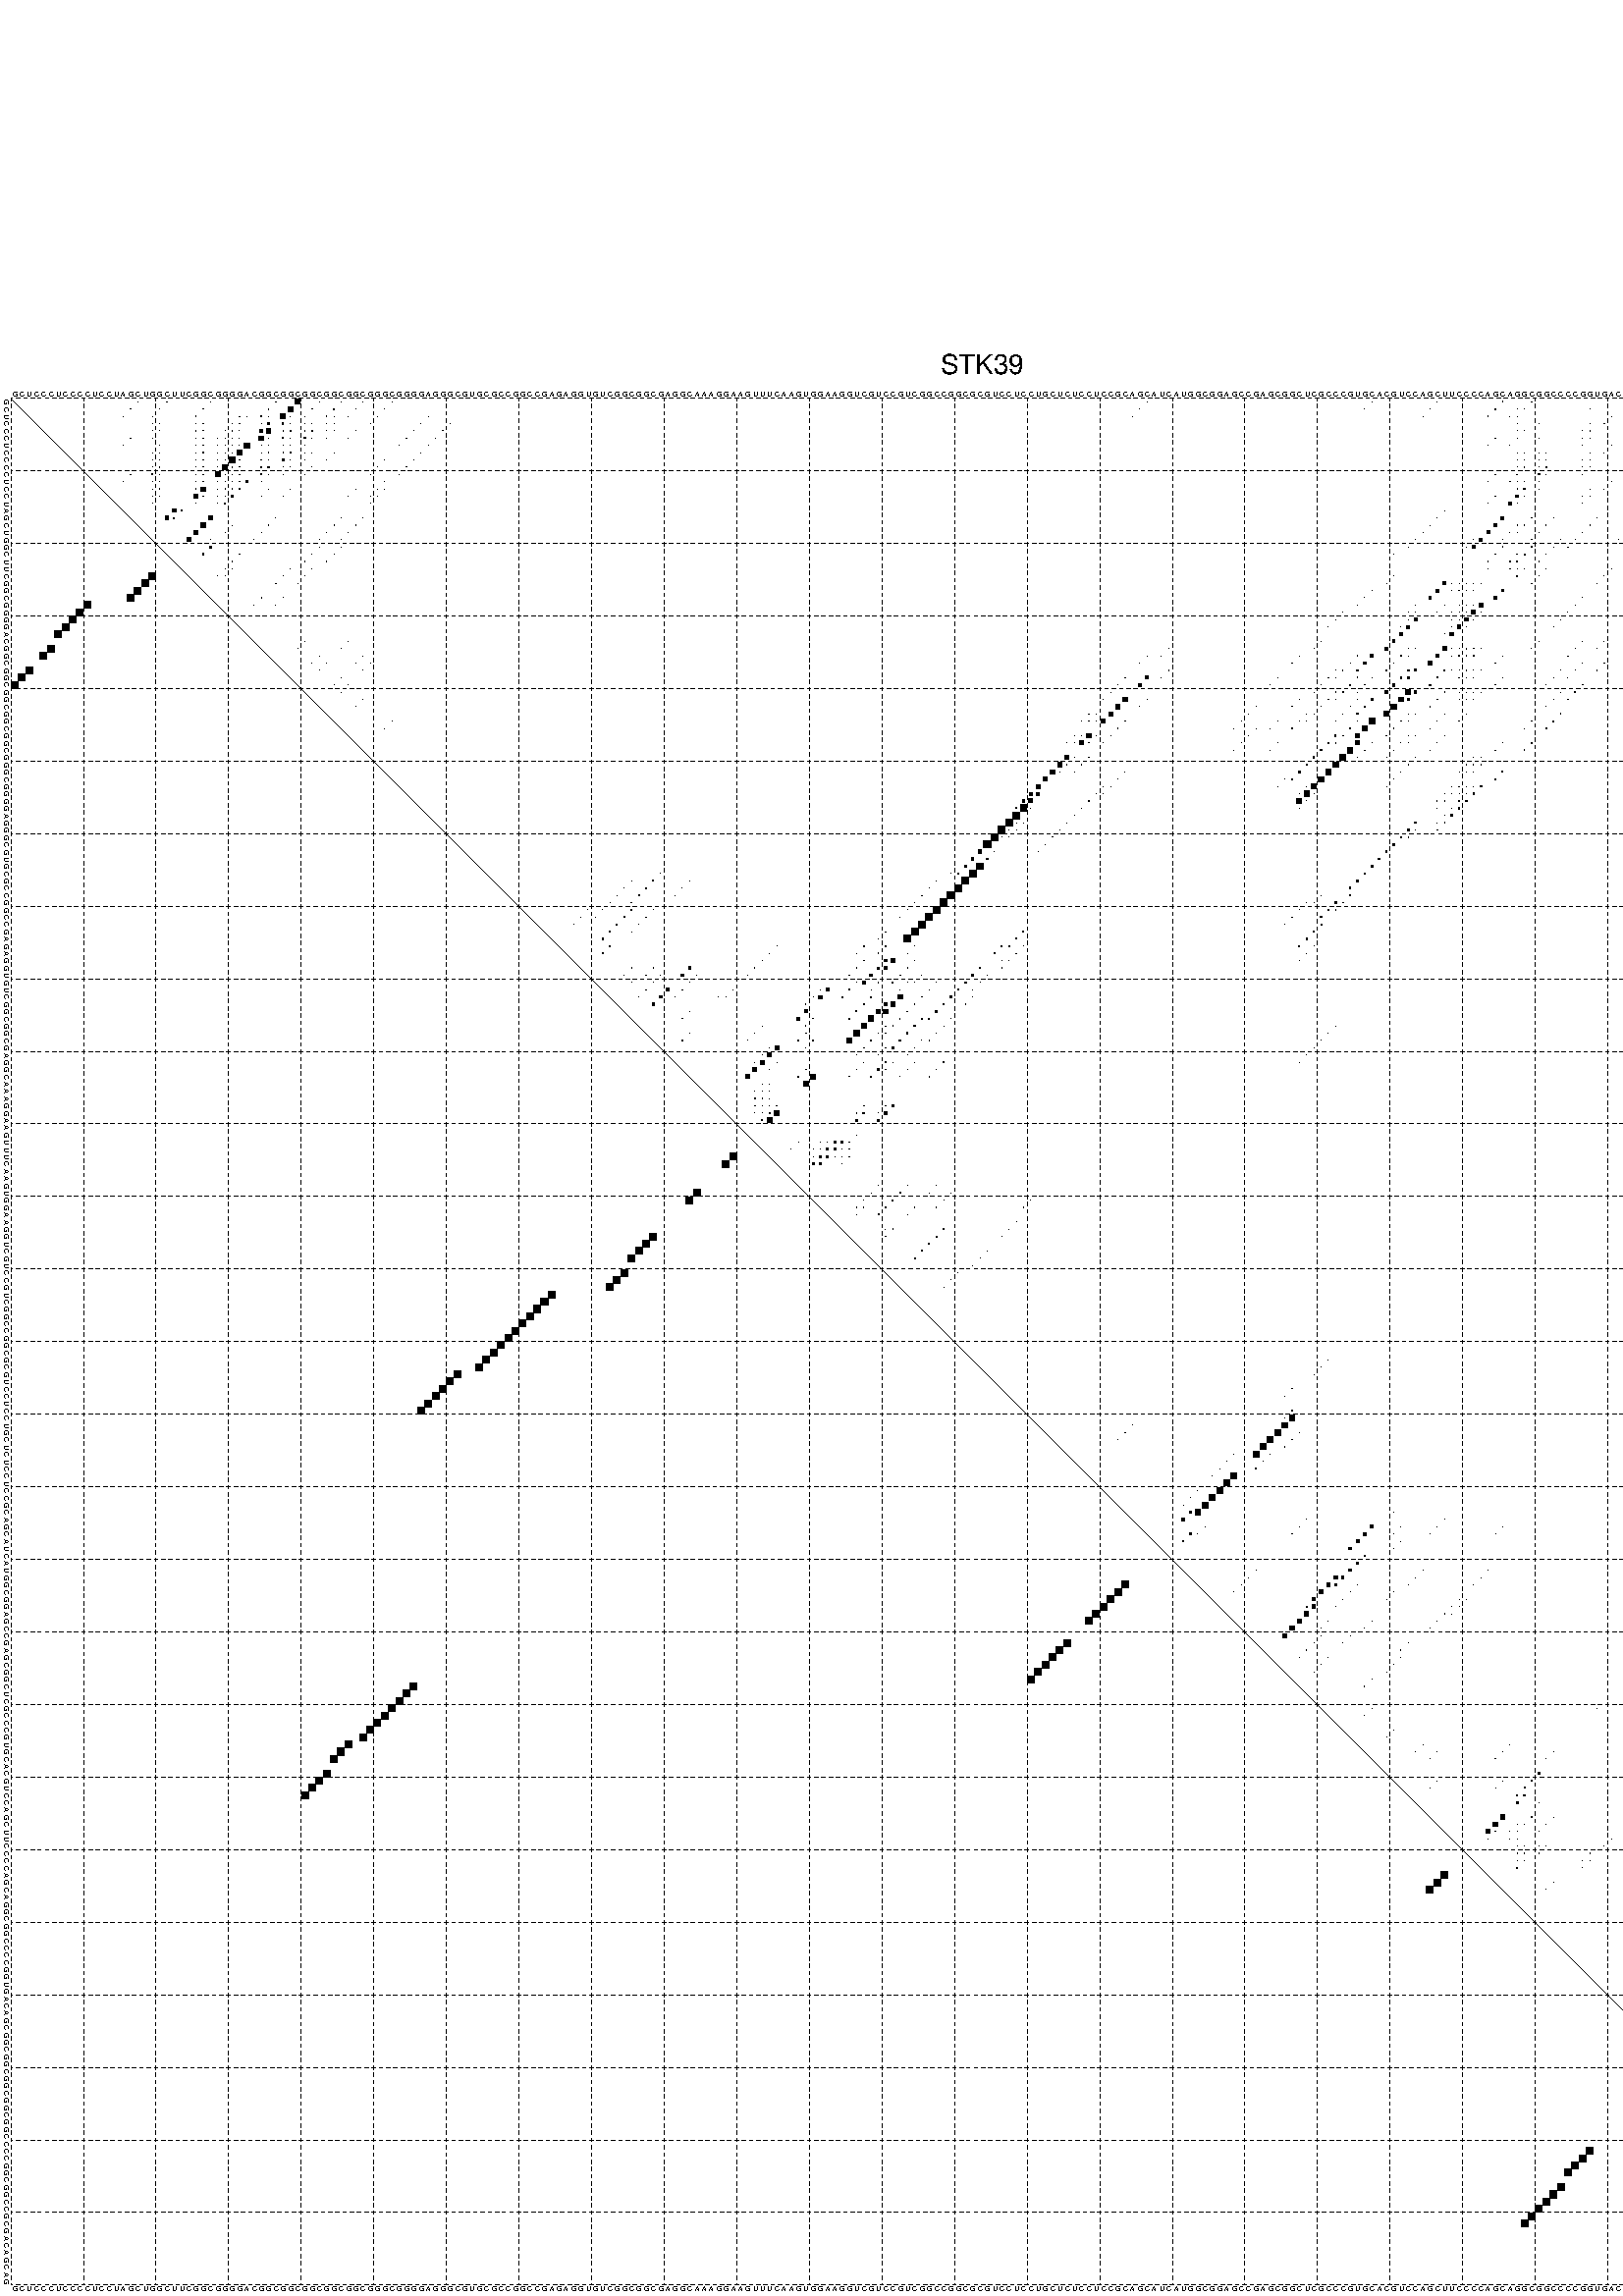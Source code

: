 %!PS-Adobe-3.0 EPSF-3.0
%%BoundingBox: 0 0 700 720
%%DocumentFonts: Helvetica
%%Pages: 1
%%EndComments

% Program options: --noLP 

% This file contains the square roots of probabilities in the form
% i  j  sqrt(p(i,j)) ubox

/DPdict 100 dict def

DPdict begin

%%BeginProlog

/logscale false def
/lpmin 1e-05 log def
/DataVisible  [ true true true true] def
/DataTitles   [ false false false false ] def
/min { 2 copy gt { exch } if pop } bind def
/max { 2 copy lt { exch } if pop } bind def
/box { %size x y box - draws box centered on x,y
   2 index 0.5 mul sub            % x -= 0.5
   exch 2 index 0.5 mul sub exch  % y -= 0.5
   3 -1 roll dup rectfill
} bind def
/ubox {
   logscale {
      log dup add lpmin div 1 exch sub dup 0 lt { pop 0 } if
   } if
   3 1 roll
   exch len exch sub 1 add box
} bind def
/lbox {
   3 1 roll
   len exch sub 1 add box
} bind def
/drawseq { % print sequence along all 4 sides
[ [0.7 -0.3 0 ]
  [0.7 0.7 len add 0]
  [-0.3 len sub -0.4 -90]
  [-0.3 len sub 0.7 len add -90]
] {
   gsave
    aload pop rotate translate
    0 1 len 1 sub {
     dup 0 moveto
     sequence exch 1 getinterval
     show
    } for
   grestore
  } forall
} bind def
/drawgrid{
  gsave
  0.5 dup translate
  0.01 setlinewidth
  len log 0.9 sub cvi 10 exch exp  % grid spacing
  dup 1 gt {
     dup dup 20 div dup 2 array astore exch 40 div setdash
  } { [0.3 0.7] 0.1 setdash } ifelse
  0 exch len {
     dup dup
     0 moveto
     len lineto
     dup
     len exch sub 0 exch moveto
     len exch len exch sub lineto
     stroke
  } for
  [] 0 setdash
  0.04 setlinewidth
  currentdict /cutpoint known {
    cutpoint 1 sub
    dup dup -1 moveto len 1 add lineto
    len exch sub dup
    -1 exch moveto len 1 add exch lineto
    stroke
  } if
  % draw diagonal
  0 len moveto len 0 lineto stroke
  grestore
} bind def
/drawTitle {
  currentdict /DPtitle known {
    % center title text
    /Helvetica findfont 10 scalefont setfont
    360 705 moveto DPtitle dup stringwidth pop 2 div neg 0 rmoveto show
  } if
} bind def
/prepareCoords {
  0 1 3 {
    % check whether we want to display current data
    dup DataVisible exch get
    {
      % check whether we've actually got some data
      DataSource exch get dup currentdict exch known {
        % data source s_j is present, so find length of array
        currentdict exch get length 
      } { pop 0 } ifelse
    } if
  } for
  exch dup 5 -1 roll add 4 -1 roll dup 5 1 roll 4 -1 roll add max
  len add 3 add 700 exch div dup scale
  exch 1 add exch 1 add translate
} bind def
/utri{ % i j prob utri
  gsave
  0.5 dup translate
  1 min 2 div
  0.85 mul 0.15 add 0.95  0.33
  3 1 roll % prepare hsb color
  sethsbcolor
  % now produce the coordinates for lines
  exch 1 sub dup len exch sub dup 4 -1 roll dup 3 1 roll dup len exch sub
  moveto lineto lineto closepath fill
  grestore
} bind def
/uUDmotif{ % i j uUDmotif
  gsave
  0.5 dup translate
  1 min 2 div
  0.85 mul 0.15 add 0.95 0.6
  3 1 roll % prepare hsb color
  sethsbcolor
  % now produce the coordinates for lines
  exch 1 sub dup len exch sub dup 4 -1 roll dup 3 1 roll dup len exch sub
  moveto lineto lineto closepath fill
  grestore
} bind def
/lUDmotif{ % i j lUDmotif
  gsave
  0.5 dup translate
  1 min 2 div
  0.85 mul 0.15 add 0.95 0.6
  3 1 roll % prepare hsb color
  sethsbcolor
  % now produce the coordinates for lines
  dup len exch sub dup 4 -1 roll 1 sub dup 3 1 roll dup len exch sub
  moveto lineto lineto closepath fill
  grestore
} bind def
/uHmotif{ % i j uHmotif
  gsave
  0.5 dup translate
  1 min 2 div
  0.85 mul 0.15 add 0.95  0.99
  3 1 roll % prepare hsb color
  sethsbcolor
  % now produce the coordinates for lines
  exch 1 sub dup len exch sub dup 4 -1 roll dup 3 1 roll dup len exch sub
  moveto lineto lineto closepath fill
  grestore
} bind def
/lHmotif{ % i j lHmotif
  gsave
  0.5 dup translate
  1 min 2 div
  0.85 mul 0.15 add 0.95  0.99
  3 1 roll % prepare hsb color
  sethsbcolor
  % now produce the coordinates for lines
  dup len exch sub dup 4 -1 roll 1 sub dup 3 1 roll dup len exch sub
  moveto lineto lineto closepath fill
  grestore
} bind def
/uImotif{ % i j k l uImotif
  gsave
  0.5 dup translate
  1 min 2 div
  0.85 mul 0.15 add 0.95  0.99
  3 1 roll % prepare hsb color
  sethsbcolor
  % now produce the coordinates for lines
  1 sub dup 5 1 roll exch len exch sub dup 5 1 roll 3 -1 roll dup
  5 1 roll exch 4 1 roll 3 1 roll exch 1 sub len exch sub dup 3 1 roll
  moveto lineto lineto lineto closepath fill
  grestore
} bind def
/lImotif{ % i j k l lImotif
  gsave
  0.5 dup translate
  1 min 2 div
  0.85 mul 0.15 add 0.95  0.99
  3 1 roll % prepare hsb color
  sethsbcolor
  % now produce the coordinates for lines
  4 -1 roll 1 sub dup 5 1 roll exch 1 sub len exch sub dup 3 -1 roll exch
  5 -1 roll len exch sub dup 6 -1 roll dup 3 1 roll 7 4 roll
  moveto lineto lineto lineto closepath fill
  grestore
} bind def
/drawDataSquareBottom { % x v n dataSquareBottom draw box
  len add 2 add exch lbox
} bind def
/drawDataSquareTop { % x v n dataSquareBottom draw box
  neg 1 sub exch lbox
} bind def
/drawDataSquareLeft { % y v n dataSquareBottom draw box
  neg 1 sub 3 1 roll lbox
} bind def
/drawDataSquareRight { % y v n dataSquareBottom draw box
  % use size x y box to draw box
  2 add len add 3 1 roll lbox
} bind def
/drawDataSquareBottomHSB { % x v h s b n dataSquareBottomHSB draw box
  % use size x y box to draw box
  len add 2 add 5 1 roll sethsbcolor lbox
} bind def
/drawDataSquareTopHSB { % x v h s b n dataSquareBottomHSB draw box
  % use size x y box to draw box
  neg 1 sub 5 1 roll sethsbcolor lbox
} bind def
/drawDataSquareLeftHSB { % x v h s b n dataSquareLeftHSB draw box
  % use size x y box to draw box
  neg 1 sub 6 1 roll sethsbcolor lbox
} bind def
/drawDataSquareRightHSB { % x v h s b n dataSquareLeftHSB draw box
  % use size x y box to draw box
  2 add len add 6 1 roll sethsbcolor lbox
} bind def
/drawDataTitleBottom {
  /Helvetica findfont 0.95 scalefont setfont
  0 -1.4 3 -1 roll sub moveto 
  dup stringwidth pop neg 0 rmoveto   
  show
} bind def
/drawDataTitleTop {
  /Helvetica findfont 0.95 scalefont setfont
  0 len 1.6 add 3 -1 roll add moveto 
  dup stringwidth pop neg 0 rmoveto   
  show
} bind def
/drawDataTitleLeft {
  /Helvetica findfont 0.95 scalefont setfont
  neg 1.4 sub len 1 add moveto 
  dup stringwidth pop 0 exch rmoveto -90 rotate
  show 90 rotate
} bind def
/drawDataTitleRight {
  /Helvetica findfont 0.95 scalefont setfont
  1.6 add len add len 1 add moveto 
  dup stringwidth pop 0 exch rmoveto -90 rotate
  show 90 rotate
} bind def
% do not modify the arrays below unless you know what you're doing!
/DataSource     [ /topData /leftData /bottomData /rightData ] def
/DataDrawBox    [ /drawDataSquareTop  /drawDataSquareLeft /drawDataSquareBottom /drawDataSquareRight] def
/DataDrawBoxHSB [ /drawDataSquareTopHSB /drawDataSquareLeftHSB /drawDataSquareBottomHSB /drawDataSquareRightHSB ] def
/DataDrawTitle  [ /drawDataTitleTop /drawDataTitleLeft /drawDataTitleBottom /drawDataTitleRight ] def
% this is the logic to parse the auxiliary linear data
% given in arrays topData, leftData, bottomData, and rightData
% See also the Boolean arrays DataVisible and DataTitles that
% are used to control which part of data will be visible
/drawData {
  0 1 3 {
    % check whether we want to display current data
    dup DataVisible exch get
    {
      % check whether we've actually got some data
      dup DataSource exch get dup currentdict exch known {
        % data source s_j is present, so we load the
        % corresponding data array a and loop over all data sets a[i]
        currentdict exch get dup length 1 sub 0 1 3 -1 roll {
          dup dup
          % now on stack: j a i i i
          % load data set, i.e. a[i]
          4 -1 roll         % j i i i a
          dup 3 -1 roll get dup % j i i a a[i] a[i]
          % 1. check whether we need to process data set title
          6 -1 roll dup 7 1 roll DataTitles exch get {
            % get current title drawing function key
            6 -1 roll dup 7 1 roll DataDrawTitle exch get
            % now on stack: ... j i i a a[i] a[i] title_draw_key
            % get current title and execute drawing function
            exch 0 get exch currentdict exch get 5 -1 roll exch exec
          } { % remove unused variables
              pop 3 -1 roll pop
          } ifelse
          % now on stack: ... j i a a[i]
          % 2. process actual data a[k] for 1 <= k < n
          dup length 1 sub 1 exch getinterval { 
            % on stack: j i a a[i][k]
            gsave
            dup length 2 eq { % print black box if two-valued
              % get box drawing function
              4 -1 roll dup 5 1 roll DataDrawBox exch get currentdict exch get exch
              aload pop 5 -1 roll dup 6 1 roll 4 -1 roll exec
            } {
              dup length 5 eq { % print box with hsb color
                % get box drawing function
                4 -1 roll dup 5 1 roll DataDrawBoxHSB exch get currentdict exch get exch
                % on stack: j i a f a[i]
                % load data array and prepare for drawing
                aload pop 8 -1 roll dup 9 1 roll 7 -1 roll exec
              } { pop } ifelse
            } ifelse
            grestore
          } forall
          exch pop 
          % left on stack: j a
        } for
        
      } if
    } if
  } for
} bind def

%%EndProlog

/DPtitle {
  (STK39)
} def

/sequence { (\
GCUCCCUCCCCUCCUAGCUGGCUUCGGCGGGGACGGCGGCGGCGGCGGCGGGCGGGGAGGGCGUGCGCCGGCCGAGAGGUGUCGGCGGCGAGGCAAAGGAAGUUUCAAGUGGAAGGUCGUCCGUCGGCCGGCGCGUCCUCCUGCUCUCCUCCGCAGCAUCAUGGCGGAGCCGAGCGGCUCGCCCGUGCACGUCCAGCUUCCCCAGCAGGCGGCCCCGGUGACAGCGGCGGCGGCGGCGGCCCCGGCGGCCGCGAC\
AGCAG\
) } def
/len { sequence length } bind def

% BEGIN linear data array

/topData [
] def

/leftData [
] def

/bottomData [
] def

/rightData [
] def

% END linear data arrays

%Finally, prepare canvas

%draw title
drawTitle

%prepare coordinate system, draw grid and sequence
/Helvetica findfont 0.95 scalefont setfont

%prepare coordinate system
prepareCoords

%draw sequence arround grid
drawseq

%draw grid
drawgrid

%draw auxiliary linear data (if available)
drawData

%data (commands) starts here

%start of quadruplex data

%start of Hmotif data

%start of Imotif data
%start of base pair probability data
1 18 0.03 ubox
1 22 0.029 ubox
1 28 0.044 ubox
1 37 0.087 ubox
1 40 0.662 ubox
1 43 0.027 ubox
1 46 0.08 ubox
1 49 0.007 ubox
1 53 0.011 ubox
1 157 0.005 ubox
1 188 0.003 ubox
1 197 0.025 ubox
1 206 0.098 ubox
1 210 0.007 ubox
1 225 0.023 ubox
1 228 0.004 ubox
1 231 0.006 ubox
1 234 0.03 ubox
1 237 0.007 ubox
1 252 0.009 ubox
1 258 0.564 ubox
2 17 0.03 ubox
2 21 0.029 ubox
2 27 0.044 ubox
2 36 0.086 ubox
2 39 0.663 ubox
2 42 0.027 ubox
2 45 0.08 ubox
2 48 0.007 ubox
2 52 0.011 ubox
2 156 0.005 ubox
2 187 0.003 ubox
2 196 0.025 ubox
2 205 0.098 ubox
2 208 0.008 ubox
2 209 0.007 ubox
2 218 0.003 ubox
2 224 0.023 ubox
2 227 0.004 ubox
2 230 0.006 ubox
2 233 0.03 ubox
2 236 0.007 ubox
2 251 0.009 ubox
2 257 0.564 ubox
2 260 0.016 ubox
3 16 0.028 ubox
3 20 0.028 ubox
3 26 0.041 ubox
3 32 0.008 ubox
3 33 0.023 ubox
3 35 0.082 ubox
3 36 0.004 ubox
3 38 0.639 ubox
3 39 0.034 ubox
3 41 0.026 ubox
3 44 0.077 ubox
3 45 0.003 ubox
3 47 0.007 ubox
3 51 0.011 ubox
3 58 0.006 ubox
3 155 0.004 ubox
3 195 0.023 ubox
3 204 0.092 ubox
3 207 0.008 ubox
3 208 0.007 ubox
3 221 0.02 ubox
3 223 0.019 ubox
3 229 0.006 ubox
3 232 0.029 ubox
3 235 0.007 ubox
3 254 0.083 ubox
3 256 0.528 ubox
3 259 0.016 ubox
4 20 0.004 ubox
4 21 0.01 ubox
4 26 0.016 ubox
4 27 0.023 ubox
4 31 0.015 ubox
4 32 0.028 ubox
4 35 0.02 ubox
4 36 0.382 ubox
4 38 0.168 ubox
4 39 0.034 ubox
4 41 0.068 ubox
4 42 0.022 ubox
4 44 0.034 ubox
4 45 0.005 ubox
4 50 0.011 ubox
4 57 0.007 ubox
4 61 0.014 ubox
4 208 0.006 ubox
4 211 0.007 ubox
4 218 0.017 ubox
4 220 0.025 ubox
4 227 0.004 ubox
4 232 0.007 ubox
4 233 0.004 ubox
4 235 0.008 ubox
4 253 0.107 ubox
5 20 0.01 ubox
5 21 0.023 ubox
5 26 0.027 ubox
5 27 0.021 ubox
5 30 0.018 ubox
5 31 0.028 ubox
5 32 0.007 ubox
5 35 0.383 ubox
5 36 0.596 ubox
5 38 0.035 ubox
5 39 0.102 ubox
5 41 0.043 ubox
5 42 0.11 ubox
5 44 0.005 ubox
5 45 0.005 ubox
5 48 0.01 ubox
5 56 0.007 ubox
5 60 0.016 ubox
5 208 0.005 ubox
5 209 0.01 ubox
5 217 0.017 ubox
5 218 0.028 ubox
5 226 0.004 ubox
5 227 0.005 ubox
5 230 0.026 ubox
5 232 0.005 ubox
5 233 0.011 ubox
5 235 0.005 ubox
5 236 0.003 ubox
6 17 0.03 ubox
6 20 0.024 ubox
6 26 0.023 ubox
6 27 0.004 ubox
6 29 0.018 ubox
6 30 0.028 ubox
6 31 0.007 ubox
6 32 0.006 ubox
6 35 0.597 ubox
6 36 0.014 ubox
6 38 0.103 ubox
6 39 0.053 ubox
6 41 0.16 ubox
6 42 0.007 ubox
6 44 0.005 ubox
6 47 0.01 ubox
6 55 0.007 ubox
6 59 0.016 ubox
6 205 0.007 ubox
6 208 0.02 ubox
6 211 0.005 ubox
6 217 0.028 ubox
6 218 0.004 ubox
6 224 0.004 ubox
6 226 0.005 ubox
6 229 0.026 ubox
6 232 0.011 ubox
6 235 0.01 ubox
6 257 0.011 ubox
6 260 0.016 ubox
7 16 0.031 ubox
7 21 0.004 ubox
7 26 0.005 ubox
7 27 0.004 ubox
7 29 0.027 ubox
7 30 0.007 ubox
7 31 0.006 ubox
7 32 0.005 ubox
7 33 0.724 ubox
7 35 0.009 ubox
7 36 0.007 ubox
7 38 0.051 ubox
7 39 0.039 ubox
7 41 0.011 ubox
7 54 0.007 ubox
7 58 0.017 ubox
7 204 0.007 ubox
7 207 0.02 ubox
7 217 0.004 ubox
7 221 0.006 ubox
7 223 0.003 ubox
7 254 0.26 ubox
7 256 0.011 ubox
7 259 0.016 ubox
8 20 0.006 ubox
8 21 0.023 ubox
8 26 0.013 ubox
8 27 0.028 ubox
8 29 0.009 ubox
8 30 0.007 ubox
8 31 0.006 ubox
8 32 0.729 ubox
8 35 0.007 ubox
8 36 0.076 ubox
8 38 0.057 ubox
8 39 0.182 ubox
8 41 0.003 ubox
8 42 0.005 ubox
8 45 0.01 ubox
8 57 0.017 ubox
8 208 0.006 ubox
8 209 0.003 ubox
8 211 0.016 ubox
8 212 0.009 ubox
8 218 0.014 ubox
8 220 0.006 ubox
8 227 0.025 ubox
8 230 0.006 ubox
8 233 0.01 ubox
8 235 0.006 ubox
8 253 0.261 ubox
9 20 0.023 ubox
9 21 0.019 ubox
9 26 0.03 ubox
9 27 0.026 ubox
9 29 0.007 ubox
9 30 0.007 ubox
9 31 0.729 ubox
9 32 0.039 ubox
9 35 0.075 ubox
9 36 0.109 ubox
9 38 0.184 ubox
9 39 0.005 ubox
9 41 0.005 ubox
9 44 0.01 ubox
9 52 0.008 ubox
9 56 0.017 ubox
9 208 0.006 ubox
9 209 0.004 ubox
9 211 0.032 ubox
9 212 0.01 ubox
9 217 0.014 ubox
9 218 0.004 ubox
9 226 0.025 ubox
9 227 0.006 ubox
9 229 0.006 ubox
9 232 0.01 ubox
9 233 0.006 ubox
9 235 0.006 ubox
10 20 0.018 ubox
10 21 0.086 ubox
10 26 0.027 ubox
10 27 0.012 ubox
10 29 0.007 ubox
10 30 0.729 ubox
10 31 0.039 ubox
10 32 0.015 ubox
10 35 0.11 ubox
10 36 0.192 ubox
10 38 0.005 ubox
10 39 0.006 ubox
10 42 0.01 ubox
10 51 0.008 ubox
10 55 0.017 ubox
10 208 0.007 ubox
10 209 0.034 ubox
10 211 0.026 ubox
10 212 0.068 ubox
10 217 0.004 ubox
10 218 0.005 ubox
10 226 0.006 ubox
10 227 0.006 ubox
10 230 0.007 ubox
10 232 0.006 ubox
10 233 0.006 ubox
10 235 0.004 ubox
11 17 0.021 ubox
11 20 0.087 ubox
11 21 0.004 ubox
11 26 0.012 ubox
11 27 0.004 ubox
11 29 0.729 ubox
11 30 0.04 ubox
11 31 0.015 ubox
11 32 0.02 ubox
11 35 0.192 ubox
11 36 0.006 ubox
11 38 0.006 ubox
11 41 0.009 ubox
11 50 0.008 ubox
11 54 0.017 ubox
11 205 0.009 ubox
11 208 0.06 ubox
11 211 0.169 ubox
11 212 0.005 ubox
11 217 0.005 ubox
11 224 0.024 ubox
11 226 0.006 ubox
11 229 0.007 ubox
11 232 0.006 ubox
11 235 0.004 ubox
11 257 0.01 ubox
11 260 0.031 ubox
12 16 0.022 ubox
12 20 0.004 ubox
12 21 0.005 ubox
12 26 0.005 ubox
12 27 0.052 ubox
12 29 0.039 ubox
12 30 0.012 ubox
12 31 0.019 ubox
12 32 0.024 ubox
12 33 0.232 ubox
12 35 0.004 ubox
12 52 0.003 ubox
12 204 0.009 ubox
12 207 0.059 ubox
12 208 0.003 ubox
12 209 0.003 ubox
12 211 0.012 ubox
12 221 0.006 ubox
12 223 0.023 ubox
12 254 0.024 ubox
12 256 0.009 ubox
12 259 0.031 ubox
13 20 0.009 ubox
13 21 0.067 ubox
13 26 0.052 ubox
13 27 0.545 ubox
13 29 0.017 ubox
13 30 0.023 ubox
13 31 0.028 ubox
13 32 0.234 ubox
13 36 0.004 ubox
13 39 0.009 ubox
13 48 0.007 ubox
13 51 0.003 ubox
13 52 0.017 ubox
13 208 0.033 ubox
13 209 0.205 ubox
13 211 0.005 ubox
13 218 0.009 ubox
13 220 0.007 ubox
13 227 0.007 ubox
13 230 0.005 ubox
13 253 0.025 ubox
14 20 0.069 ubox
14 21 0.01 ubox
14 26 0.545 ubox
14 27 0.016 ubox
14 29 0.024 ubox
14 30 0.029 ubox
14 31 0.234 ubox
14 35 0.004 ubox
14 38 0.009 ubox
14 47 0.007 ubox
14 50 0.003 ubox
14 51 0.017 ubox
14 205 0.034 ubox
14 208 0.343 ubox
14 209 0.009 ubox
14 217 0.009 ubox
14 218 0.007 ubox
14 224 0.003 ubox
14 226 0.007 ubox
14 229 0.005 ubox
14 257 0.013 ubox
14 260 0.188 ubox
15 20 0.012 ubox
15 26 0.015 ubox
15 29 0.026 ubox
15 30 0.216 ubox
15 50 0.015 ubox
15 204 0.032 ubox
15 207 0.342 ubox
15 208 0.017 ubox
15 217 0.007 ubox
15 223 0.003 ubox
15 256 0.013 ubox
15 259 0.191 ubox
16 23 0.445 ubox
16 24 0.159 ubox
16 198 0.006 ubox
17 22 0.447 ubox
17 23 0.135 ubox
17 28 0.592 ubox
17 37 0.009 ubox
17 46 0.009 ubox
17 49 0.016 ubox
17 197 0.006 ubox
17 206 0.401 ubox
17 210 0.011 ubox
17 213 0.014 ubox
17 219 0.023 ubox
17 225 0.008 ubox
17 228 0.005 ubox
17 252 0.005 ubox
17 258 0.407 ubox
18 27 0.593 ubox
18 31 0.005 ubox
18 36 0.009 ubox
18 45 0.009 ubox
18 48 0.016 ubox
18 196 0.006 ubox
18 205 0.401 ubox
18 208 0.022 ubox
18 209 0.011 ubox
18 212 0.014 ubox
18 218 0.023 ubox
18 224 0.008 ubox
18 227 0.005 ubox
18 251 0.005 ubox
18 257 0.408 ubox
18 260 0.02 ubox
19 26 0.592 ubox
19 30 0.005 ubox
19 35 0.009 ubox
19 44 0.009 ubox
19 47 0.016 ubox
19 195 0.006 ubox
19 204 0.401 ubox
19 207 0.021 ubox
19 208 0.011 ubox
19 211 0.014 ubox
19 217 0.022 ubox
19 223 0.008 ubox
19 226 0.005 ubox
19 256 0.407 ubox
19 259 0.021 ubox
20 25 0.587 ubox
20 28 0.004 ubox
20 34 0.009 ubox
20 43 0.007 ubox
20 46 0.015 ubox
20 194 0.006 ubox
20 202 0.012 ubox
20 203 0.399 ubox
20 206 0.018 ubox
20 210 0.013 ubox
20 214 0.018 ubox
20 216 0.015 ubox
20 222 0.008 ubox
20 225 0.004 ubox
20 250 0.006 ubox
20 255 0.407 ubox
20 258 0.017 ubox
21 28 0.266 ubox
21 43 0.015 ubox
21 46 0.004 ubox
21 193 0.006 ubox
21 201 0.017 ubox
21 202 0.397 ubox
21 206 0.093 ubox
21 210 0.128 ubox
21 213 0.019 ubox
21 215 0.014 ubox
21 225 0.005 ubox
21 249 0.006 ubox
21 252 0.009 ubox
21 258 0.038 ubox
22 27 0.266 ubox
22 32 0.008 ubox
22 42 0.016 ubox
22 45 0.006 ubox
22 191 0.003 ubox
22 205 0.094 ubox
22 208 0.062 ubox
22 209 0.129 ubox
22 212 0.02 ubox
22 224 0.006 ubox
22 248 0.006 ubox
22 251 0.009 ubox
22 257 0.04 ubox
23 31 0.008 ubox
23 41 0.016 ubox
23 44 0.006 ubox
23 204 0.093 ubox
23 207 0.061 ubox
23 208 0.127 ubox
23 211 0.019 ubox
23 223 0.006 ubox
23 247 0.004 ubox
23 254 0.017 ubox
23 256 0.039 ubox
24 30 0.008 ubox
24 31 0.003 ubox
24 39 0.017 ubox
24 42 0.006 ubox
24 204 0.006 ubox
24 207 0.101 ubox
24 208 0.024 ubox
24 209 0.019 ubox
24 212 0.012 ubox
24 221 0.01 ubox
24 245 0.003 ubox
24 248 0.005 ubox
24 253 0.017 ubox
24 254 0.078 ubox
25 29 0.008 ubox
25 30 0.004 ubox
25 38 0.019 ubox
25 41 0.006 ubox
25 191 0.004 ubox
25 208 0.16 ubox
25 211 0.013 ubox
25 220 0.01 ubox
25 244 0.003 ubox
25 247 0.007 ubox
25 251 0.015 ubox
25 253 0.079 ubox
26 37 0.019 ubox
26 40 0.006 ubox
26 190 0.004 ubox
26 198 0.384 ubox
26 199 0.012 ubox
26 200 0.006 ubox
26 201 0.034 ubox
26 202 0.004 ubox
26 203 0.007 ubox
26 210 0.013 ubox
26 219 0.01 ubox
26 243 0.003 ubox
26 246 0.007 ubox
26 250 0.015 ubox
26 252 0.023 ubox
27 188 0.004 ubox
27 197 0.396 ubox
27 199 0.004 ubox
27 200 0.034 ubox
27 201 0.004 ubox
27 202 0.007 ubox
27 206 0.317 ubox
27 249 0.015 ubox
27 258 0.004 ubox
28 35 0.019 ubox
28 38 0.006 ubox
28 187 0.004 ubox
28 196 0.396 ubox
28 205 0.317 ubox
28 217 0.01 ubox
28 244 0.007 ubox
28 248 0.015 ubox
28 251 0.003 ubox
28 257 0.004 ubox
29 34 0.019 ubox
29 37 0.006 ubox
29 186 0.004 ubox
29 194 0.005 ubox
29 198 0.03 ubox
29 200 0.003 ubox
29 201 0.007 ubox
29 202 0.015 ubox
29 203 0.497 ubox
29 216 0.01 ubox
29 243 0.007 ubox
30 184 0.003 ubox
30 193 0.004 ubox
30 194 0.046 ubox
30 197 0.03 ubox
30 199 0.003 ubox
30 200 0.007 ubox
30 201 0.015 ubox
30 202 0.499 ubox
30 203 0.023 ubox
30 215 0.01 ubox
30 242 0.007 ubox
31 183 0.003 ubox
31 193 0.035 ubox
31 194 0.395 ubox
31 199 0.003 ubox
31 200 0.015 ubox
31 201 0.499 ubox
31 202 0.023 ubox
31 214 0.01 ubox
31 241 0.007 ubox
32 182 0.003 ubox
32 192 0.019 ubox
32 193 0.397 ubox
32 199 0.014 ubox
32 200 0.499 ubox
32 201 0.022 ubox
32 213 0.01 ubox
32 240 0.007 ubox
33 192 0.398 ubox
33 198 0.01 ubox
33 199 0.492 ubox
34 41 0.025 ubox
34 47 0.005 ubox
34 181 0.004 ubox
34 191 0.399 ubox
34 211 0.004 ubox
34 217 0.021 ubox
34 220 0.006 ubox
34 238 0.007 ubox
34 251 0.006 ubox
34 253 0.005 ubox
35 40 0.026 ubox
35 46 0.005 ubox
35 160 0.004 ubox
35 180 0.004 ubox
35 190 0.397 ubox
35 193 0.03 ubox
35 194 0.018 ubox
35 198 0.485 ubox
35 199 0.003 ubox
35 200 0.005 ubox
35 201 0.114 ubox
35 202 0.063 ubox
35 203 0.052 ubox
35 210 0.004 ubox
35 216 0.021 ubox
35 219 0.006 ubox
35 237 0.007 ubox
35 250 0.006 ubox
36 43 0.017 ubox
36 49 0.009 ubox
36 157 0.015 ubox
36 159 0.011 ubox
36 178 0.004 ubox
36 186 0.039 ubox
36 188 0.366 ubox
36 192 0.031 ubox
36 193 0.018 ubox
36 197 0.496 ubox
36 199 0.005 ubox
36 200 0.115 ubox
36 201 0.064 ubox
36 202 0.052 ubox
36 206 0.014 ubox
36 215 0.021 ubox
36 249 0.006 ubox
36 252 0.02 ubox
36 258 0.01 ubox
37 42 0.017 ubox
37 44 0.008 ubox
37 48 0.009 ubox
37 50 0.006 ubox
37 156 0.015 ubox
37 177 0.004 ubox
37 185 0.039 ubox
37 187 0.361 ubox
37 191 0.037 ubox
37 196 0.496 ubox
37 205 0.014 ubox
37 217 0.01 ubox
37 220 0.071 ubox
37 232 0.003 ubox
37 235 0.011 ubox
37 248 0.006 ubox
37 251 0.021 ubox
37 253 0.008 ubox
37 257 0.011 ubox
38 43 0.009 ubox
38 49 0.007 ubox
38 160 0.03 ubox
38 183 0.021 ubox
38 184 0.042 ubox
38 186 0.226 ubox
38 190 0.036 ubox
38 193 0.234 ubox
38 194 0.293 ubox
38 198 0.176 ubox
38 199 0.007 ubox
38 200 0.008 ubox
38 201 0.049 ubox
38 202 0.018 ubox
38 203 0.014 ubox
38 214 0.022 ubox
38 216 0.01 ubox
38 219 0.071 ubox
38 234 0.01 ubox
38 250 0.021 ubox
38 252 0.005 ubox
39 46 0.023 ubox
39 154 0.014 ubox
39 157 0.386 ubox
39 159 0.008 ubox
39 175 0.004 ubox
39 182 0.021 ubox
39 183 0.005 ubox
39 186 0.118 ubox
39 188 0.018 ubox
39 192 0.242 ubox
39 193 0.29 ubox
39 197 0.183 ubox
39 200 0.048 ubox
39 201 0.018 ubox
39 202 0.014 ubox
39 206 0.007 ubox
39 213 0.022 ubox
39 215 0.01 ubox
39 234 0.005 ubox
39 246 0.005 ubox
39 249 0.021 ubox
39 252 0.026 ubox
39 258 0.036 ubox
40 45 0.023 ubox
40 47 0.009 ubox
40 153 0.014 ubox
40 156 0.385 ubox
40 174 0.004 ubox
40 181 0.021 ubox
40 185 0.162 ubox
40 187 0.017 ubox
40 191 0.359 ubox
40 196 0.183 ubox
40 205 0.007 ubox
40 212 0.022 ubox
40 217 0.077 ubox
40 232 0.01 ubox
40 233 0.005 ubox
40 244 0.004 ubox
40 245 0.005 ubox
40 247 0.008 ubox
40 248 0.02 ubox
40 251 0.027 ubox
40 253 0.008 ubox
40 257 0.036 ubox
41 46 0.009 ubox
41 152 0.014 ubox
41 180 0.011 ubox
41 183 0.028 ubox
41 184 0.16 ubox
41 186 0.012 ubox
41 190 0.357 ubox
41 193 0.647 ubox
41 194 0.332 ubox
41 198 0.07 ubox
41 200 0.005 ubox
41 201 0.011 ubox
41 202 0.006 ubox
41 203 0.019 ubox
41 214 0.011 ubox
41 216 0.096 ubox
41 243 0.005 ubox
41 246 0.012 ubox
41 250 0.03 ubox
41 252 0.01 ubox
42 49 0.005 ubox
42 151 0.014 ubox
42 154 0.582 ubox
42 157 0.012 ubox
42 178 0.008 ubox
42 182 0.03 ubox
42 183 0.018 ubox
42 186 0.014 ubox
42 188 0.186 ubox
42 192 0.664 ubox
42 193 0.33 ubox
42 197 0.073 ubox
42 200 0.01 ubox
42 201 0.006 ubox
42 202 0.019 ubox
42 213 0.011 ubox
42 215 0.096 ubox
42 242 0.004 ubox
42 246 0.015 ubox
42 249 0.03 ubox
42 252 0.185 ubox
42 258 0.025 ubox
43 48 0.005 ubox
43 153 0.585 ubox
43 156 0.012 ubox
43 172 0.005 ubox
43 177 0.008 ubox
43 181 0.032 ubox
43 185 0.017 ubox
43 187 0.186 ubox
43 191 0.744 ubox
43 196 0.073 ubox
43 212 0.011 ubox
43 244 0.015 ubox
43 245 0.013 ubox
43 247 0.009 ubox
43 248 0.029 ubox
43 251 0.185 ubox
43 257 0.025 ubox
44 149 0.01 ubox
44 150 0.006 ubox
44 152 0.586 ubox
44 171 0.005 ubox
44 179 0.005 ubox
44 180 0.031 ubox
44 184 0.017 ubox
44 186 0.164 ubox
44 190 0.742 ubox
44 193 0.058 ubox
44 194 0.06 ubox
44 198 0.01 ubox
44 201 0.018 ubox
44 214 0.097 ubox
44 241 0.005 ubox
44 243 0.017 ubox
44 246 0.012 ubox
44 250 0.186 ubox
45 53 0.004 ubox
45 148 0.01 ubox
45 149 0.006 ubox
45 150 0.004 ubox
45 151 0.585 ubox
45 154 0.018 ubox
45 170 0.005 ubox
45 175 0.007 ubox
45 178 0.03 ubox
45 179 0.007 ubox
45 183 0.012 ubox
45 186 0.081 ubox
45 188 0.722 ubox
45 192 0.06 ubox
45 193 0.06 ubox
45 197 0.01 ubox
45 200 0.018 ubox
45 210 0.009 ubox
45 213 0.097 ubox
45 240 0.005 ubox
45 242 0.017 ubox
45 246 0.025 ubox
45 249 0.186 ubox
45 258 0.004 ubox
46 52 0.004 ubox
46 153 0.018 ubox
46 169 0.005 ubox
46 172 0.004 ubox
46 174 0.007 ubox
46 177 0.031 ubox
46 185 0.11 ubox
46 187 0.721 ubox
46 191 0.085 ubox
46 196 0.01 ubox
46 209 0.009 ubox
46 212 0.097 ubox
46 239 0.005 ubox
46 244 0.015 ubox
46 245 0.023 ubox
46 247 0.06 ubox
46 248 0.176 ubox
46 251 0.003 ubox
46 257 0.004 ubox
47 147 0.004 ubox
47 148 0.008 ubox
47 149 0.585 ubox
47 150 0.008 ubox
47 152 0.018 ubox
47 171 0.007 ubox
47 183 0.168 ubox
47 184 0.09 ubox
47 186 0.508 ubox
47 190 0.084 ubox
47 193 0.003 ubox
47 194 0.009 ubox
47 198 0.018 ubox
47 241 0.017 ubox
47 243 0.018 ubox
47 246 0.085 ubox
47 250 0.003 ubox
48 146 0.003 ubox
48 147 0.009 ubox
48 148 0.585 ubox
48 149 0.008 ubox
48 151 0.017 ubox
48 170 0.007 ubox
48 175 0.03 ubox
48 182 0.18 ubox
48 183 0.064 ubox
48 186 0.553 ubox
48 188 0.035 ubox
48 192 0.003 ubox
48 193 0.008 ubox
48 197 0.018 ubox
48 206 0.022 ubox
48 210 0.097 ubox
48 237 0.004 ubox
48 240 0.017 ubox
48 242 0.017 ubox
48 246 0.165 ubox
48 249 0.003 ubox
48 258 0.011 ubox
49 169 0.007 ubox
49 174 0.03 ubox
49 181 0.191 ubox
49 185 0.754 ubox
49 187 0.032 ubox
49 191 0.005 ubox
49 196 0.018 ubox
49 205 0.022 ubox
49 209 0.097 ubox
49 236 0.004 ubox
49 239 0.017 ubox
49 244 0.108 ubox
49 245 0.151 ubox
49 248 0.003 ubox
49 257 0.011 ubox
50 146 0.585 ubox
50 147 0.019 ubox
50 149 0.014 ubox
50 180 0.191 ubox
50 184 0.756 ubox
50 186 0.005 ubox
50 190 0.004 ubox
50 194 0.018 ubox
50 202 0.004 ubox
50 203 0.026 ubox
50 241 0.016 ubox
50 242 0.131 ubox
50 243 0.121 ubox
51 145 0.586 ubox
51 146 0.02 ubox
51 148 0.014 ubox
51 179 0.191 ubox
51 183 0.756 ubox
51 193 0.018 ubox
51 201 0.004 ubox
51 202 0.026 ubox
51 203 0.004 ubox
51 240 0.016 ubox
51 241 0.136 ubox
51 242 0.115 ubox
51 243 0.054 ubox
52 144 0.587 ubox
52 145 0.005 ubox
52 147 0.007 ubox
52 154 0.01 ubox
52 178 0.191 ubox
52 182 0.756 ubox
52 192 0.017 ubox
52 200 0.004 ubox
52 201 0.026 ubox
52 202 0.004 ubox
52 206 0.126 ubox
52 237 0.003 ubox
52 240 0.141 ubox
52 241 0.082 ubox
52 242 0.048 ubox
53 143 0.586 ubox
53 153 0.011 ubox
53 176 0.008 ubox
53 177 0.191 ubox
53 181 0.756 ubox
53 191 0.017 ubox
53 205 0.126 ubox
53 236 0.003 ubox
53 238 0.016 ubox
53 239 0.145 ubox
53 244 0.004 ubox
54 142 0.51 ubox
54 151 0.004 ubox
54 152 0.011 ubox
54 175 0.003 ubox
54 179 0.012 ubox
54 180 0.755 ubox
54 190 0.017 ubox
54 199 0.019 ubox
54 200 0.017 ubox
54 201 0.003 ubox
54 202 0.021 ubox
54 203 0.212 ubox
54 243 0.004 ubox
55 141 0.425 ubox
55 142 0.39 ubox
55 150 0.005 ubox
55 151 0.011 ubox
55 178 0.073 ubox
55 179 0.713 ubox
55 180 0.007 ubox
55 198 0.02 ubox
55 199 0.017 ubox
55 200 0.003 ubox
55 201 0.021 ubox
55 202 0.212 ubox
55 242 0.004 ubox
56 140 0.316 ubox
56 141 0.537 ubox
56 149 0.012 ubox
56 178 0.692 ubox
56 179 0.005 ubox
56 197 0.021 ubox
56 198 0.016 ubox
56 200 0.021 ubox
56 201 0.212 ubox
56 241 0.004 ubox
57 139 0.137 ubox
57 140 0.922 ubox
57 141 0.006 ubox
57 148 0.012 ubox
57 178 0.004 ubox
57 197 0.016 ubox
57 199 0.021 ubox
57 200 0.212 ubox
57 240 0.004 ubox
58 139 0.966 ubox
58 147 0.012 ubox
58 198 0.026 ubox
58 199 0.21 ubox
59 138 0.976 ubox
59 139 0.009 ubox
59 140 0.005 ubox
59 146 0.012 ubox
59 194 0.209 ubox
59 197 0.017 ubox
59 198 0.046 ubox
60 137 0.976 ubox
60 138 0.012 ubox
60 139 0.005 ubox
60 145 0.012 ubox
60 193 0.211 ubox
60 194 0.017 ubox
60 197 0.038 ubox
61 136 0.972 ubox
61 137 0.013 ubox
61 138 0.006 ubox
61 144 0.012 ubox
61 192 0.214 ubox
61 193 0.018 ubox
62 135 0.956 ubox
62 143 0.012 ubox
62 191 0.216 ubox
63 134 0.494 ubox
63 136 0.026 ubox
63 142 0.011 ubox
63 190 0.216 ubox
64 133 0.327 ubox
64 135 0.173 ubox
64 189 0.216 ubox
65 132 0.194 ubox
65 134 0.839 ubox
65 188 0.216 ubox
66 90 0.017 ubox
66 130 0.007 ubox
66 131 0.177 ubox
66 133 0.917 ubox
66 187 0.216 ubox
67 86 0.008 ubox
67 89 0.154 ubox
67 94 0.006 ubox
67 128 0.015 ubox
67 132 0.957 ubox
67 186 0.216 ubox
68 85 0.009 ubox
68 88 0.155 ubox
68 93 0.006 ubox
68 127 0.015 ubox
68 131 0.96 ubox
68 185 0.21 ubox
69 84 0.009 ubox
69 87 0.154 ubox
69 92 0.006 ubox
69 126 0.015 ubox
69 130 0.964 ubox
69 181 0.011 ubox
69 185 0.048 ubox
70 83 0.008 ubox
70 86 0.109 ubox
70 125 0.014 ubox
70 129 0.964 ubox
70 179 0.004 ubox
70 180 0.011 ubox
70 183 0.204 ubox
70 184 0.068 ubox
71 80 0.015 ubox
71 82 0.006 ubox
71 86 0.11 ubox
71 89 0.006 ubox
71 124 0.011 ubox
71 128 0.964 ubox
71 178 0.012 ubox
71 182 0.205 ubox
71 183 0.067 ubox
72 79 0.016 ubox
72 81 0.006 ubox
72 85 0.155 ubox
72 88 0.006 ubox
72 123 0.011 ubox
72 127 0.964 ubox
72 177 0.012 ubox
72 181 0.175 ubox
73 78 0.017 ubox
73 84 0.155 ubox
73 87 0.006 ubox
73 126 0.964 ubox
73 176 0.012 ubox
73 181 0.125 ubox
74 83 0.159 ubox
74 86 0.006 ubox
74 121 0.011 ubox
74 125 0.961 ubox
74 140 0.131 ubox
74 180 0.163 ubox
75 82 0.157 ubox
75 120 0.012 ubox
75 124 0.943 ubox
75 139 0.131 ubox
75 179 0.159 ubox
76 83 0.146 ubox
76 106 0.018 ubox
76 118 0.059 ubox
76 121 0.101 ubox
76 125 0.019 ubox
76 137 0.151 ubox
76 138 0.094 ubox
76 140 0.031 ubox
76 178 0.117 ubox
76 180 0.013 ubox
77 82 0.143 ubox
77 105 0.018 ubox
77 117 0.059 ubox
77 120 0.099 ubox
77 124 0.023 ubox
77 136 0.194 ubox
77 139 0.038 ubox
77 179 0.013 ubox
78 104 0.017 ubox
78 118 0.086 ubox
78 121 0.317 ubox
78 122 0.489 ubox
78 125 0.01 ubox
78 137 0.009 ubox
78 138 0.038 ubox
78 178 0.013 ubox
79 86 0.016 ubox
79 89 0.009 ubox
79 94 0.354 ubox
79 103 0.008 ubox
79 117 0.073 ubox
79 120 0.273 ubox
79 121 0.475 ubox
79 124 0.016 ubox
79 134 0.213 ubox
79 137 0.033 ubox
80 85 0.016 ubox
80 88 0.009 ubox
80 90 0.005 ubox
80 93 0.353 ubox
80 95 0.046 ubox
80 102 0.004 ubox
80 116 0.068 ubox
80 119 0.368 ubox
80 123 0.109 ubox
80 126 0.004 ubox
80 133 0.214 ubox
80 135 0.019 ubox
81 86 0.004 ubox
81 89 0.02 ubox
81 94 0.052 ubox
81 117 0.024 ubox
81 118 0.383 ubox
81 120 0.053 ubox
81 122 0.108 ubox
81 124 0.036 ubox
81 125 0.031 ubox
81 128 0.015 ubox
81 132 0.215 ubox
81 134 0.02 ubox
82 88 0.02 ubox
82 91 0.354 ubox
82 93 0.051 ubox
82 100 0.008 ubox
82 112 0.012 ubox
82 113 0.424 ubox
82 116 0.11 ubox
82 119 0.005 ubox
82 123 0.043 ubox
82 127 0.015 ubox
82 131 0.215 ubox
82 133 0.005 ubox
83 87 0.02 ubox
83 90 0.355 ubox
83 92 0.051 ubox
83 98 0.004 ubox
83 99 0.008 ubox
83 111 0.012 ubox
83 112 0.428 ubox
83 115 0.11 ubox
83 119 0.158 ubox
83 123 0.615 ubox
83 126 0.017 ubox
83 130 0.215 ubox
83 133 0.02 ubox
84 89 0.353 ubox
84 110 0.009 ubox
84 118 0.159 ubox
84 121 0.287 ubox
84 122 0.617 ubox
84 125 0.049 ubox
84 129 0.215 ubox
84 132 0.021 ubox
85 94 0.023 ubox
85 110 0.428 ubox
85 117 0.159 ubox
85 120 0.442 ubox
85 121 0.613 ubox
85 124 0.058 ubox
85 128 0.215 ubox
86 93 0.023 ubox
86 109 0.429 ubox
86 111 0.059 ubox
86 116 0.159 ubox
86 119 0.756 ubox
86 123 0.063 ubox
86 126 0.15 ubox
86 127 0.153 ubox
86 130 0.021 ubox
87 104 0.007 ubox
87 110 0.057 ubox
87 118 0.756 ubox
87 121 0.016 ubox
87 122 0.063 ubox
87 125 0.213 ubox
87 129 0.021 ubox
87 183 0.006 ubox
88 94 0.024 ubox
88 103 0.009 ubox
88 110 0.108 ubox
88 117 0.756 ubox
88 120 0.027 ubox
88 121 0.063 ubox
88 124 0.215 ubox
88 128 0.021 ubox
88 182 0.006 ubox
89 93 0.024 ubox
89 102 0.01 ubox
89 109 0.111 ubox
89 111 0.087 ubox
89 116 0.756 ubox
89 119 0.068 ubox
89 123 0.215 ubox
89 126 0.007 ubox
89 127 0.021 ubox
89 181 0.006 ubox
90 105 0.011 ubox
90 106 0.533 ubox
90 110 0.026 ubox
90 118 0.068 ubox
90 121 0.006 ubox
90 122 0.213 ubox
90 125 0.008 ubox
90 180 0.006 ubox
91 104 0.011 ubox
91 105 0.534 ubox
91 117 0.068 ubox
91 120 0.008 ubox
91 124 0.008 ubox
91 179 0.006 ubox
92 103 0.009 ubox
92 104 0.533 ubox
92 106 0.011 ubox
92 118 0.014 ubox
92 121 0.213 ubox
92 122 0.009 ubox
92 125 0.02 ubox
92 129 0.062 ubox
92 178 0.005 ubox
93 103 0.535 ubox
93 105 0.009 ubox
93 110 0.123 ubox
93 117 0.015 ubox
93 120 0.213 ubox
93 121 0.01 ubox
93 124 0.02 ubox
93 128 0.063 ubox
94 102 0.535 ubox
94 109 0.123 ubox
94 111 0.702 ubox
94 116 0.015 ubox
94 119 0.212 ubox
94 123 0.02 ubox
94 127 0.063 ubox
95 104 0.012 ubox
95 105 0.037 ubox
95 110 0.695 ubox
96 103 0.012 ubox
96 104 0.042 ubox
96 105 0.057 ubox
97 103 0.041 ubox
97 104 0.058 ubox
97 105 0.016 ubox
98 103 0.054 ubox
98 104 0.018 ubox
98 105 0.026 ubox
98 106 0.134 ubox
98 118 0.06 ubox
98 121 0.013 ubox
98 122 0.303 ubox
99 103 0.012 ubox
99 104 0.024 ubox
99 105 0.132 ubox
99 106 0.71 ubox
99 117 0.052 ubox
99 118 0.239 ubox
99 120 0.013 ubox
99 121 0.303 ubox
100 104 0.114 ubox
100 105 0.665 ubox
100 117 0.237 ubox
100 120 0.302 ubox
102 117 0.009 ubox
103 109 0.005 ubox
103 112 0.009 ubox
103 113 0.013 ubox
103 114 0.263 ubox
103 115 0.28 ubox
103 116 0.01 ubox
104 108 0.005 ubox
104 111 0.009 ubox
104 112 0.012 ubox
104 113 0.272 ubox
104 114 0.288 ubox
104 115 0.012 ubox
104 116 0.012 ubox
105 111 0.01 ubox
105 112 0.272 ubox
105 113 0.291 ubox
105 114 0.01 ubox
105 115 0.007 ubox
105 116 0.05 ubox
106 111 0.271 ubox
106 112 0.291 ubox
106 115 0.052 ubox
109 120 0.004 ubox
109 124 0.013 ubox
109 128 0.039 ubox
110 119 0.011 ubox
110 123 0.094 ubox
110 127 0.039 ubox
110 130 0.004 ubox
111 118 0.015 ubox
111 122 0.135 ubox
111 129 0.004 ubox
111 141 0.004 ubox
112 117 0.011 ubox
112 118 0.013 ubox
112 121 0.135 ubox
112 125 0.04 ubox
112 128 0.004 ubox
112 140 0.004 ubox
113 117 0.011 ubox
113 120 0.127 ubox
113 124 0.038 ubox
114 139 0.004 ubox
115 121 0.004 ubox
115 122 0.078 ubox
115 129 0.136 ubox
115 138 0.005 ubox
116 121 0.078 ubox
116 128 0.136 ubox
116 137 0.005 ubox
117 127 0.136 ubox
118 126 0.136 ubox
118 135 0.005 ubox
119 125 0.135 ubox
119 134 0.005 ubox
120 133 0.005 ubox
121 131 0.005 ubox
122 130 0.005 ubox
123 129 0.005 ubox
133 182 0.003 ubox
134 181 0.003 ubox
135 180 0.003 ubox
137 177 0.004 ubox
138 176 0.005 ubox
140 177 0.04 ubox
141 176 0.047 ubox
141 177 0.714 ubox
142 155 0.009 ubox
142 176 0.746 ubox
143 154 0.014 ubox
143 175 0.808 ubox
143 178 0.044 ubox
144 153 0.014 ubox
144 174 0.808 ubox
144 177 0.044 ubox
145 173 0.808 ubox
145 176 0.044 ubox
146 169 0.004 ubox
146 172 0.807 ubox
146 174 0.044 ubox
147 168 0.007 ubox
147 173 0.047 ubox
148 167 0.007 ubox
148 172 0.047 ubox
149 166 0.007 ubox
149 169 0.809 ubox
150 168 0.81 ubox
151 164 0.007 ubox
151 167 0.81 ubox
152 163 0.007 ubox
152 166 0.81 ubox
153 162 0.006 ubox
153 165 0.809 ubox
153 234 0.003 ubox
153 258 0.007 ubox
154 163 0.317 ubox
154 164 0.744 ubox
154 191 0.003 ubox
154 233 0.003 ubox
154 257 0.007 ubox
155 162 0.438 ubox
155 179 0.004 ubox
155 198 0.01 ubox
156 165 0.027 ubox
156 178 0.005 ubox
156 188 0.394 ubox
156 192 0.019 ubox
156 197 0.01 ubox
156 206 0.004 ubox
156 258 0.061 ubox
157 163 0.217 ubox
157 164 0.028 ubox
157 177 0.005 ubox
157 187 0.394 ubox
157 191 0.019 ubox
157 196 0.01 ubox
157 205 0.004 ubox
157 257 0.061 ubox
158 162 0.178 ubox
158 186 0.394 ubox
158 192 0.011 ubox
159 185 0.389 ubox
159 191 0.011 ubox
159 254 0.009 ubox
160 187 0.23 ubox
160 253 0.009 ubox
161 186 0.303 ubox
162 172 0.004 ubox
162 185 0.315 ubox
162 195 0.004 ubox
162 204 0.009 ubox
163 171 0.005 ubox
163 183 0.49 ubox
163 184 0.32 ubox
163 194 0.004 ubox
163 203 0.01 ubox
164 170 0.005 ubox
164 182 0.496 ubox
164 183 0.311 ubox
164 186 0.008 ubox
164 193 0.004 ubox
164 202 0.01 ubox
164 252 0.004 ubox
165 169 0.005 ubox
165 181 0.501 ubox
165 185 0.009 ubox
165 191 0.005 ubox
165 251 0.004 ubox
166 180 0.373 ubox
166 184 0.009 ubox
166 190 0.005 ubox
166 200 0.009 ubox
166 201 0.006 ubox
166 250 0.004 ubox
167 179 0.161 ubox
167 180 0.452 ubox
167 183 0.008 ubox
167 199 0.009 ubox
167 200 0.006 ubox
167 249 0.004 ubox
168 179 0.563 ubox
168 198 0.01 ubox
168 199 0.004 ubox
169 178 0.586 ubox
169 182 0.006 ubox
169 188 0.004 ubox
169 197 0.011 ubox
169 246 0.005 ubox
170 177 0.586 ubox
170 181 0.004 ubox
170 187 0.004 ubox
170 196 0.011 ubox
170 245 0.005 ubox
171 176 0.585 ubox
171 181 0.004 ubox
171 185 0.004 ubox
171 244 0.005 ubox
172 180 0.006 ubox
172 184 0.004 ubox
172 193 0.004 ubox
172 243 0.005 ubox
173 179 0.006 ubox
173 192 0.004 ubox
174 178 0.006 ubox
174 182 0.005 ubox
174 192 0.01 ubox
174 252 0.004 ubox
175 181 0.005 ubox
175 191 0.01 ubox
175 251 0.004 ubox
176 180 0.005 ubox
176 190 0.01 ubox
176 241 0.007 ubox
176 250 0.004 ubox
177 188 0.013 ubox
177 240 0.007 ubox
177 249 0.004 ubox
178 187 0.013 ubox
178 239 0.007 ubox
178 248 0.004 ubox
180 238 0.007 ubox
180 247 0.004 ubox
181 188 0.004 ubox
181 219 0.003 ubox
181 237 0.007 ubox
181 246 0.004 ubox
182 187 0.004 ubox
182 236 0.007 ubox
182 245 0.004 ubox
183 235 0.007 ubox
183 244 0.004 ubox
184 191 0.009 ubox
184 235 0.004 ubox
185 190 0.009 ubox
185 234 0.004 ubox
186 195 0.003 ubox
186 207 0.005 ubox
186 232 0.004 ubox
186 233 0.003 ubox
186 259 0.043 ubox
187 194 0.004 ubox
187 197 0.012 ubox
187 206 0.006 ubox
187 213 0.008 ubox
187 231 0.005 ubox
187 240 0.004 ubox
187 258 0.071 ubox
188 196 0.012 ubox
188 205 0.006 ubox
188 212 0.009 ubox
188 230 0.005 ubox
188 239 0.004 ubox
188 257 0.071 ubox
190 211 0.215 ubox
190 229 0.006 ubox
190 235 0.006 ubox
190 238 0.004 ubox
190 247 0.004 ubox
190 253 0.006 ubox
191 197 0.014 ubox
191 206 0.005 ubox
191 210 0.217 ubox
191 228 0.006 ubox
191 234 0.006 ubox
191 237 0.004 ubox
191 246 0.004 ubox
191 252 0.004 ubox
191 255 0.169 ubox
191 258 0.012 ubox
192 196 0.014 ubox
192 205 0.005 ubox
192 209 0.136 ubox
192 227 0.004 ubox
192 233 0.005 ubox
192 236 0.004 ubox
192 245 0.004 ubox
192 254 0.169 ubox
192 257 0.012 ubox
193 208 0.135 ubox
193 209 0.172 ubox
193 226 0.003 ubox
193 227 0.004 ubox
193 232 0.005 ubox
193 235 0.004 ubox
193 244 0.004 ubox
193 253 0.169 ubox
194 208 0.274 ubox
194 211 0.006 ubox
194 226 0.004 ubox
194 235 0.004 ubox
196 206 0.582 ubox
196 210 0.025 ubox
196 213 0.006 ubox
196 225 0.006 ubox
196 249 0.007 ubox
196 252 0.005 ubox
196 258 0.218 ubox
197 205 0.583 ubox
197 208 0.033 ubox
197 209 0.025 ubox
197 212 0.006 ubox
197 224 0.006 ubox
197 248 0.007 ubox
197 251 0.005 ubox
197 257 0.218 ubox
197 260 0.012 ubox
198 204 0.558 ubox
198 205 0.007 ubox
198 207 0.033 ubox
198 208 0.026 ubox
198 211 0.006 ubox
198 223 0.006 ubox
198 247 0.007 ubox
198 254 0.006 ubox
198 256 0.212 ubox
198 259 0.012 ubox
198 260 0.003 ubox
199 204 0.029 ubox
199 207 0.023 ubox
199 208 0.006 ubox
199 221 0.006 ubox
199 253 0.009 ubox
199 254 0.169 ubox
199 256 0.007 ubox
199 259 0.005 ubox
200 208 0.018 ubox
200 209 0.013 ubox
200 211 0.016 ubox
200 212 0.006 ubox
200 220 0.006 ubox
200 245 0.006 ubox
200 248 0.005 ubox
200 253 0.171 ubox
201 208 0.043 ubox
201 209 0.018 ubox
201 211 0.021 ubox
201 218 0.004 ubox
201 244 0.006 ubox
201 247 0.005 ubox
202 208 0.039 ubox
202 209 0.037 ubox
202 217 0.004 ubox
202 218 0.005 ubox
202 245 0.005 ubox
203 208 0.069 ubox
203 217 0.005 ubox
203 238 0.005 ubox
203 244 0.005 ubox
205 213 0.006 ubox
205 234 0.004 ubox
205 237 0.096 ubox
205 240 0.075 ubox
205 246 0.015 ubox
205 252 0.01 ubox
205 258 0.353 ubox
206 212 0.006 ubox
206 233 0.004 ubox
206 236 0.096 ubox
206 239 0.075 ubox
206 245 0.015 ubox
206 251 0.01 ubox
206 257 0.353 ubox
208 241 0.087 ubox
208 243 0.011 ubox
208 250 0.007 ubox
209 231 0.006 ubox
209 234 0.22 ubox
209 237 0.137 ubox
209 240 0.087 ubox
209 242 0.011 ubox
209 249 0.007 ubox
209 252 0.895 ubox
209 258 0.008 ubox
210 230 0.006 ubox
210 232 0.015 ubox
210 233 0.221 ubox
210 235 0.028 ubox
210 236 0.138 ubox
210 239 0.087 ubox
210 248 0.007 ubox
210 251 0.899 ubox
210 257 0.008 ubox
211 231 0.011 ubox
211 234 0.022 ubox
211 241 0.011 ubox
211 250 0.9 ubox
212 228 0.006 ubox
212 231 0.268 ubox
212 234 0.304 ubox
212 237 0.087 ubox
212 240 0.011 ubox
212 246 0.007 ubox
212 249 0.901 ubox
213 227 0.006 ubox
213 230 0.27 ubox
213 233 0.309 ubox
213 236 0.087 ubox
213 239 0.011 ubox
213 245 0.007 ubox
213 248 0.901 ubox
214 226 0.006 ubox
214 229 0.27 ubox
214 232 0.309 ubox
214 235 0.088 ubox
214 238 0.011 ubox
214 244 0.007 ubox
214 247 0.9 ubox
215 227 0.271 ubox
215 230 0.309 ubox
215 233 0.087 ubox
215 236 0.011 ubox
215 245 0.9 ubox
216 226 0.271 ubox
216 229 0.31 ubox
216 232 0.087 ubox
216 235 0.011 ubox
216 244 0.9 ubox
217 225 0.267 ubox
217 228 0.309 ubox
217 231 0.087 ubox
217 234 0.011 ubox
217 241 0.009 ubox
217 242 0.015 ubox
217 243 0.9 ubox
217 250 0.005 ubox
218 225 0.074 ubox
218 228 0.01 ubox
218 240 0.01 ubox
218 241 0.02 ubox
218 242 0.898 ubox
218 249 0.005 ubox
218 252 0.004 ubox
218 255 0.005 ubox
218 258 0.059 ubox
219 224 0.088 ubox
219 226 0.306 ubox
219 227 0.012 ubox
219 229 0.086 ubox
219 232 0.009 ubox
219 238 0.005 ubox
219 239 0.01 ubox
219 248 0.005 ubox
219 251 0.004 ubox
219 254 0.005 ubox
219 256 0.016 ubox
219 257 0.059 ubox
219 259 0.011 ubox
220 225 0.315 ubox
220 228 0.086 ubox
220 231 0.007 ubox
220 237 0.004 ubox
220 250 0.004 ubox
220 255 0.02 ubox
220 258 0.012 ubox
224 231 0.064 ubox
224 234 0.005 ubox
224 237 0.438 ubox
224 240 0.056 ubox
224 249 0.004 ubox
224 252 0.101 ubox
224 258 0.014 ubox
225 230 0.064 ubox
225 232 0.005 ubox
225 233 0.005 ubox
225 235 0.007 ubox
225 236 0.438 ubox
225 238 0.06 ubox
225 239 0.054 ubox
225 247 0.011 ubox
225 248 0.004 ubox
225 251 0.102 ubox
225 253 0.003 ubox
225 257 0.014 ubox
226 231 0.006 ubox
226 234 0.006 ubox
226 237 0.062 ubox
226 241 0.779 ubox
226 242 0.005 ubox
226 246 0.014 ubox
226 250 0.102 ubox
227 234 0.438 ubox
227 237 0.051 ubox
227 240 0.779 ubox
227 241 0.004 ubox
227 246 0.004 ubox
227 249 0.102 ubox
227 252 0.016 ubox
227 258 0.019 ubox
228 233 0.438 ubox
228 235 0.065 ubox
228 236 0.049 ubox
228 238 0.006 ubox
228 239 0.779 ubox
228 244 0.023 ubox
228 247 0.032 ubox
228 248 0.096 ubox
228 251 0.016 ubox
228 253 0.003 ubox
228 257 0.019 ubox
229 234 0.067 ubox
229 237 0.007 ubox
229 241 0.011 ubox
229 243 0.026 ubox
229 246 0.045 ubox
229 250 0.016 ubox
230 237 0.779 ubox
230 240 0.011 ubox
230 242 0.026 ubox
230 246 0.09 ubox
230 249 0.016 ubox
230 252 0.018 ubox
230 258 0.007 ubox
231 236 0.779 ubox
231 238 0.01 ubox
231 239 0.01 ubox
231 244 0.057 ubox
231 245 0.083 ubox
231 247 0.012 ubox
231 248 0.015 ubox
231 251 0.018 ubox
231 253 0.009 ubox
231 257 0.007 ubox
232 237 0.011 ubox
232 241 0.102 ubox
232 242 0.007 ubox
232 243 0.066 ubox
232 246 0.014 ubox
232 250 0.018 ubox
232 252 0.009 ubox
233 240 0.102 ubox
233 241 0.005 ubox
233 242 0.066 ubox
233 246 0.012 ubox
233 249 0.018 ubox
233 252 0.148 ubox
233 258 0.007 ubox
234 239 0.102 ubox
234 244 0.02 ubox
234 245 0.009 ubox
234 247 0.004 ubox
234 248 0.018 ubox
234 251 0.148 ubox
234 253 0.021 ubox
234 257 0.007 ubox
235 241 0.065 ubox
235 242 0.005 ubox
235 243 0.021 ubox
235 246 0.006 ubox
235 250 0.149 ubox
235 252 0.021 ubox
236 240 0.064 ubox
236 241 0.005 ubox
236 242 0.021 ubox
236 246 0.018 ubox
236 249 0.149 ubox
236 252 0.344 ubox
237 244 0.008 ubox
237 245 0.017 ubox
237 248 0.149 ubox
237 251 0.345 ubox
238 243 0.008 ubox
238 250 0.346 ubox
239 246 0.149 ubox
239 249 0.346 ubox
240 245 0.149 ubox
240 248 0.345 ubox
241 247 0.344 ubox
241 248 0.017 ubox
242 247 0.024 ubox
251 258 0.046 ubox
252 257 0.047 ubox
1 40 0.95 lbox
2 39 0.95 lbox
3 38 0.95 lbox
5 36 0.95 lbox
6 35 0.95 lbox
7 33 0.95 lbox
8 32 0.95 lbox
9 31 0.95 lbox
10 30 0.95 lbox
11 29 0.95 lbox
17 28 0.95 lbox
18 27 0.95 lbox
19 26 0.95 lbox
20 25 0.95 lbox
41 193 0.95 lbox
42 192 0.95 lbox
43 191 0.95 lbox
44 190 0.95 lbox
45 188 0.95 lbox
46 187 0.95 lbox
47 186 0.95 lbox
49 185 0.95 lbox
50 184 0.95 lbox
51 183 0.95 lbox
52 182 0.95 lbox
53 181 0.95 lbox
54 180 0.95 lbox
55 179 0.95 lbox
56 178 0.95 lbox
57 140 0.95 lbox
58 139 0.95 lbox
59 138 0.95 lbox
60 137 0.95 lbox
61 136 0.95 lbox
62 135 0.95 lbox
65 134 0.95 lbox
66 133 0.95 lbox
67 132 0.95 lbox
68 131 0.95 lbox
69 130 0.95 lbox
70 129 0.95 lbox
71 128 0.95 lbox
72 127 0.95 lbox
73 126 0.95 lbox
74 125 0.95 lbox
75 124 0.95 lbox
83 123 0.95 lbox
84 122 0.95 lbox
85 121 0.95 lbox
86 119 0.95 lbox
87 118 0.95 lbox
88 117 0.95 lbox
89 116 0.95 lbox
94 111 0.95 lbox
95 110 0.95 lbox
99 106 0.95 lbox
100 105 0.95 lbox
141 177 0.95 lbox
142 176 0.95 lbox
143 175 0.95 lbox
144 174 0.95 lbox
145 173 0.95 lbox
146 172 0.95 lbox
149 169 0.95 lbox
150 168 0.95 lbox
151 167 0.95 lbox
152 166 0.95 lbox
153 165 0.95 lbox
154 164 0.95 lbox
196 206 0.95 lbox
197 205 0.95 lbox
198 204 0.95 lbox
209 252 0.95 lbox
210 251 0.95 lbox
211 250 0.95 lbox
212 249 0.95 lbox
213 248 0.95 lbox
214 247 0.95 lbox
215 245 0.95 lbox
216 244 0.95 lbox
217 243 0.95 lbox
218 242 0.95 lbox
226 241 0.95 lbox
227 240 0.95 lbox
228 239 0.95 lbox
230 237 0.95 lbox
231 236 0.95 lbox
showpage
end
%%EOF
